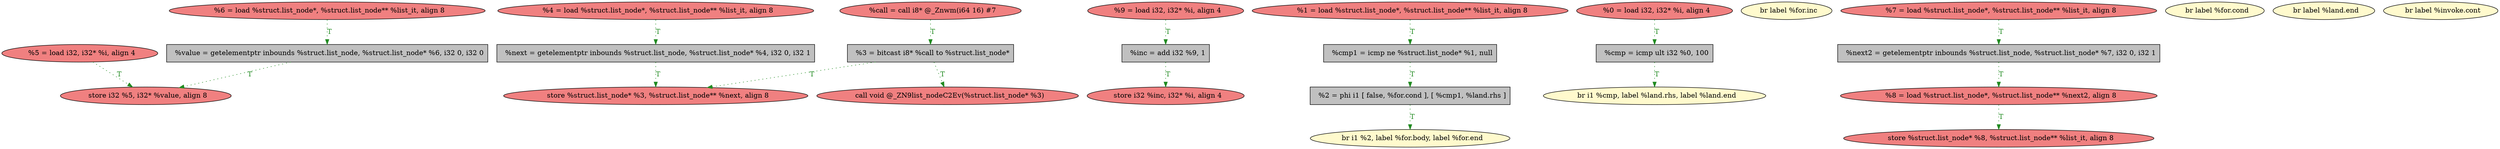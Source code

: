 
digraph G {


node242 [fillcolor=lightcoral,label="  %5 = load i32, i32* %i, align 4",shape=ellipse,style=filled ]
node241 [fillcolor=lightcoral,label="  store %struct.list_node* %3, %struct.list_node** %next, align 8",shape=ellipse,style=filled ]
node240 [fillcolor=lightcoral,label="  %9 = load i32, i32* %i, align 4",shape=ellipse,style=filled ]
node238 [fillcolor=lightcoral,label="  %1 = load %struct.list_node*, %struct.list_node** %list_it, align 8",shape=ellipse,style=filled ]
node239 [fillcolor=grey,label="  %next = getelementptr inbounds %struct.list_node, %struct.list_node* %4, i32 0, i32 1",shape=rectangle,style=filled ]
node236 [fillcolor=lemonchiffon,label="  br i1 %cmp, label %land.rhs, label %land.end",shape=ellipse,style=filled ]
node235 [fillcolor=lemonchiffon,label="  br label %for.inc",shape=ellipse,style=filled ]
node234 [fillcolor=lightcoral,label="  call void @_ZN9list_nodeC2Ev(%struct.list_node* %3)",shape=ellipse,style=filled ]
node233 [fillcolor=lightcoral,label="  %4 = load %struct.list_node*, %struct.list_node** %list_it, align 8",shape=ellipse,style=filled ]
node232 [fillcolor=lightcoral,label="  %7 = load %struct.list_node*, %struct.list_node** %list_it, align 8",shape=ellipse,style=filled ]
node231 [fillcolor=lightcoral,label="  %call = call i8* @_Znwm(i64 16) #7",shape=ellipse,style=filled ]
node219 [fillcolor=grey,label="  %next2 = getelementptr inbounds %struct.list_node, %struct.list_node* %7, i32 0, i32 1",shape=rectangle,style=filled ]
node217 [fillcolor=lightcoral,label="  store %struct.list_node* %8, %struct.list_node** %list_it, align 8",shape=ellipse,style=filled ]
node218 [fillcolor=lightcoral,label="  %8 = load %struct.list_node*, %struct.list_node** %next2, align 8",shape=ellipse,style=filled ]
node225 [fillcolor=grey,label="  %cmp = icmp ult i32 %0, 100",shape=rectangle,style=filled ]
node220 [fillcolor=lightcoral,label="  store i32 %5, i32* %value, align 8",shape=ellipse,style=filled ]
node221 [fillcolor=lightcoral,label="  %6 = load %struct.list_node*, %struct.list_node** %list_it, align 8",shape=ellipse,style=filled ]
node215 [fillcolor=lemonchiffon,label="  br label %for.cond",shape=ellipse,style=filled ]
node222 [fillcolor=grey,label="  %cmp1 = icmp ne %struct.list_node* %1, null",shape=rectangle,style=filled ]
node224 [fillcolor=lightcoral,label="  %0 = load i32, i32* %i, align 4",shape=ellipse,style=filled ]
node216 [fillcolor=grey,label="  %inc = add i32 %9, 1",shape=rectangle,style=filled ]
node223 [fillcolor=lemonchiffon,label="  br label %land.end",shape=ellipse,style=filled ]
node226 [fillcolor=grey,label="  %2 = phi i1 [ false, %for.cond ], [ %cmp1, %land.rhs ]",shape=rectangle,style=filled ]
node237 [fillcolor=lemonchiffon,label="  br label %invoke.cont",shape=ellipse,style=filled ]
node228 [fillcolor=grey,label="  %3 = bitcast i8* %call to %struct.list_node*",shape=rectangle,style=filled ]
node229 [fillcolor=lemonchiffon,label="  br i1 %2, label %for.body, label %for.end",shape=ellipse,style=filled ]
node227 [fillcolor=lightcoral,label="  store i32 %inc, i32* %i, align 4",shape=ellipse,style=filled ]
node230 [fillcolor=grey,label="  %value = getelementptr inbounds %struct.list_node, %struct.list_node* %6, i32 0, i32 0",shape=rectangle,style=filled ]

node238->node222 [style=dotted,color=forestgreen,label="T",fontcolor=forestgreen ]
node233->node239 [style=dotted,color=forestgreen,label="T",fontcolor=forestgreen ]
node239->node241 [style=dotted,color=forestgreen,label="T",fontcolor=forestgreen ]
node224->node225 [style=dotted,color=forestgreen,label="T",fontcolor=forestgreen ]
node228->node241 [style=dotted,color=forestgreen,label="T",fontcolor=forestgreen ]
node240->node216 [style=dotted,color=forestgreen,label="T",fontcolor=forestgreen ]
node221->node230 [style=dotted,color=forestgreen,label="T",fontcolor=forestgreen ]
node228->node234 [style=dotted,color=forestgreen,label="T",fontcolor=forestgreen ]
node219->node218 [style=dotted,color=forestgreen,label="T",fontcolor=forestgreen ]
node222->node226 [style=dotted,color=forestgreen,label="T",fontcolor=forestgreen ]
node242->node220 [style=dotted,color=forestgreen,label="T",fontcolor=forestgreen ]
node231->node228 [style=dotted,color=forestgreen,label="T",fontcolor=forestgreen ]
node216->node227 [style=dotted,color=forestgreen,label="T",fontcolor=forestgreen ]
node225->node236 [style=dotted,color=forestgreen,label="T",fontcolor=forestgreen ]
node230->node220 [style=dotted,color=forestgreen,label="T",fontcolor=forestgreen ]
node226->node229 [style=dotted,color=forestgreen,label="T",fontcolor=forestgreen ]
node218->node217 [style=dotted,color=forestgreen,label="T",fontcolor=forestgreen ]
node232->node219 [style=dotted,color=forestgreen,label="T",fontcolor=forestgreen ]


}
